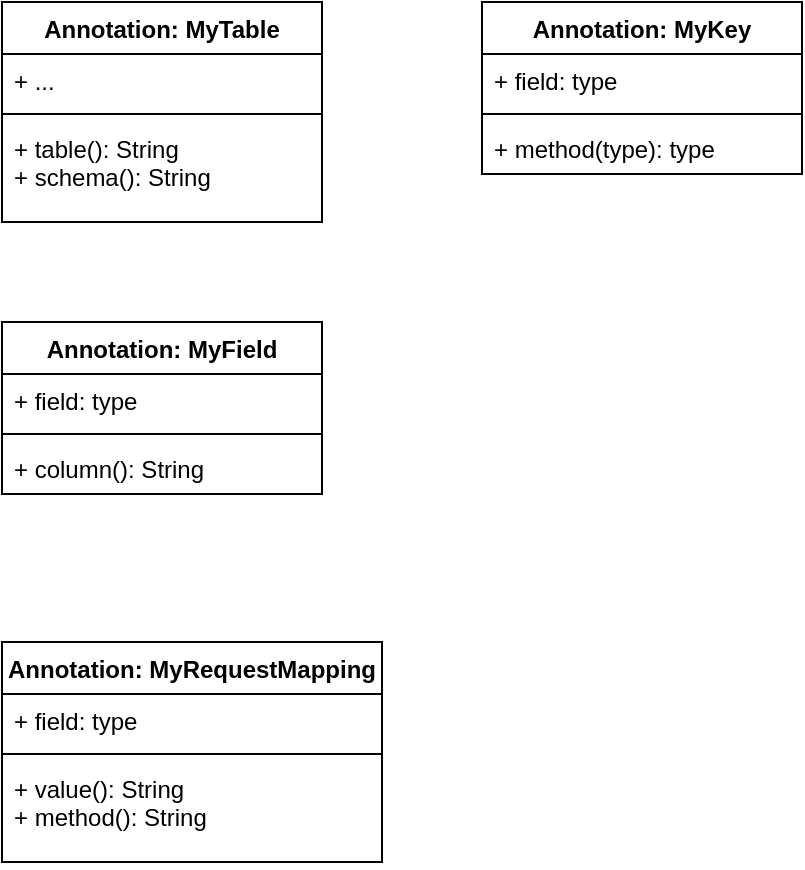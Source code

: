 <mxfile version="15.5.4" type="embed" pages="3"><diagram id="23iRSUPoRavnBvh4doch" name="list-annotation"><mxGraphModel dx="341" dy="586" grid="1" gridSize="10" guides="1" tooltips="1" connect="1" arrows="1" fold="1" page="1" pageScale="1" pageWidth="827" pageHeight="1169" math="0" shadow="0"><root><mxCell id="0"/><mxCell id="1" parent="0"/><mxCell id="3" value="Annotation: MyTable" style="swimlane;fontStyle=1;align=center;verticalAlign=top;childLayout=stackLayout;horizontal=1;startSize=26;horizontalStack=0;resizeParent=1;resizeParentMax=0;resizeLast=0;collapsible=1;marginBottom=0;" parent="1" vertex="1"><mxGeometry x="80" y="40" width="160" height="110" as="geometry"/></mxCell><mxCell id="4" value="+ ..." style="text;strokeColor=none;fillColor=none;align=left;verticalAlign=top;spacingLeft=4;spacingRight=4;overflow=hidden;rotatable=0;points=[[0,0.5],[1,0.5]];portConstraint=eastwest;" parent="3" vertex="1"><mxGeometry y="26" width="160" height="26" as="geometry"/></mxCell><mxCell id="5" value="" style="line;strokeWidth=1;fillColor=none;align=left;verticalAlign=middle;spacingTop=-1;spacingLeft=3;spacingRight=3;rotatable=0;labelPosition=right;points=[];portConstraint=eastwest;" parent="3" vertex="1"><mxGeometry y="52" width="160" height="8" as="geometry"/></mxCell><mxCell id="6" value="+ table(): String&#10;+ schema(): String" style="text;strokeColor=none;fillColor=none;align=left;verticalAlign=top;spacingLeft=4;spacingRight=4;overflow=hidden;rotatable=0;points=[[0,0.5],[1,0.5]];portConstraint=eastwest;" parent="3" vertex="1"><mxGeometry y="60" width="160" height="50" as="geometry"/></mxCell><mxCell id="7" value="Annotation: MyKey" style="swimlane;fontStyle=1;align=center;verticalAlign=top;childLayout=stackLayout;horizontal=1;startSize=26;horizontalStack=0;resizeParent=1;resizeParentMax=0;resizeLast=0;collapsible=1;marginBottom=0;" parent="1" vertex="1"><mxGeometry x="320" y="40" width="160" height="86" as="geometry"/></mxCell><mxCell id="8" value="+ field: type" style="text;strokeColor=none;fillColor=none;align=left;verticalAlign=top;spacingLeft=4;spacingRight=4;overflow=hidden;rotatable=0;points=[[0,0.5],[1,0.5]];portConstraint=eastwest;" parent="7" vertex="1"><mxGeometry y="26" width="160" height="26" as="geometry"/></mxCell><mxCell id="9" value="" style="line;strokeWidth=1;fillColor=none;align=left;verticalAlign=middle;spacingTop=-1;spacingLeft=3;spacingRight=3;rotatable=0;labelPosition=right;points=[];portConstraint=eastwest;" parent="7" vertex="1"><mxGeometry y="52" width="160" height="8" as="geometry"/></mxCell><mxCell id="10" value="+ method(type): type" style="text;strokeColor=none;fillColor=none;align=left;verticalAlign=top;spacingLeft=4;spacingRight=4;overflow=hidden;rotatable=0;points=[[0,0.5],[1,0.5]];portConstraint=eastwest;" parent="7" vertex="1"><mxGeometry y="60" width="160" height="26" as="geometry"/></mxCell><mxCell id="11" value="Annotation: MyField" style="swimlane;fontStyle=1;align=center;verticalAlign=top;childLayout=stackLayout;horizontal=1;startSize=26;horizontalStack=0;resizeParent=1;resizeParentMax=0;resizeLast=0;collapsible=1;marginBottom=0;" parent="1" vertex="1"><mxGeometry x="80" y="200" width="160" height="86" as="geometry"/></mxCell><mxCell id="12" value="+ field: type" style="text;strokeColor=none;fillColor=none;align=left;verticalAlign=top;spacingLeft=4;spacingRight=4;overflow=hidden;rotatable=0;points=[[0,0.5],[1,0.5]];portConstraint=eastwest;" parent="11" vertex="1"><mxGeometry y="26" width="160" height="26" as="geometry"/></mxCell><mxCell id="13" value="" style="line;strokeWidth=1;fillColor=none;align=left;verticalAlign=middle;spacingTop=-1;spacingLeft=3;spacingRight=3;rotatable=0;labelPosition=right;points=[];portConstraint=eastwest;" parent="11" vertex="1"><mxGeometry y="52" width="160" height="8" as="geometry"/></mxCell><mxCell id="14" value="+ column(): String" style="text;strokeColor=none;fillColor=none;align=left;verticalAlign=top;spacingLeft=4;spacingRight=4;overflow=hidden;rotatable=0;points=[[0,0.5],[1,0.5]];portConstraint=eastwest;" parent="11" vertex="1"><mxGeometry y="60" width="160" height="26" as="geometry"/></mxCell><mxCell id="15" value="Annotation: MyRequestMapping" style="swimlane;fontStyle=1;align=center;verticalAlign=top;childLayout=stackLayout;horizontal=1;startSize=26;horizontalStack=0;resizeParent=1;resizeParentMax=0;resizeLast=0;collapsible=1;marginBottom=0;" parent="1" vertex="1"><mxGeometry x="80" y="360" width="190" height="110" as="geometry"/></mxCell><mxCell id="16" value="+ field: type" style="text;strokeColor=none;fillColor=none;align=left;verticalAlign=top;spacingLeft=4;spacingRight=4;overflow=hidden;rotatable=0;points=[[0,0.5],[1,0.5]];portConstraint=eastwest;" parent="15" vertex="1"><mxGeometry y="26" width="190" height="26" as="geometry"/></mxCell><mxCell id="17" value="" style="line;strokeWidth=1;fillColor=none;align=left;verticalAlign=middle;spacingTop=-1;spacingLeft=3;spacingRight=3;rotatable=0;labelPosition=right;points=[];portConstraint=eastwest;" parent="15" vertex="1"><mxGeometry y="52" width="190" height="8" as="geometry"/></mxCell><mxCell id="18" value="+ value(): String&#10;+ method(): String&#10;" style="text;strokeColor=none;fillColor=none;align=left;verticalAlign=top;spacingLeft=4;spacingRight=4;overflow=hidden;rotatable=0;points=[[0,0.5],[1,0.5]];portConstraint=eastwest;" parent="15" vertex="1"><mxGeometry y="60" width="190" height="50" as="geometry"/></mxCell></root></mxGraphModel></diagram><diagram id="SvlwAp9D10DuS4Hi_EWh" name="Annotation-Reflection-Kết hợp"><mxGraphModel dx="341" dy="586" grid="1" gridSize="10" guides="1" tooltips="1" connect="1" arrows="1" fold="1" page="1" pageScale="1" pageWidth="850" pageHeight="1100" math="0" shadow="0"><root><mxCell id="yl0KC2l4xbnX8_8owUdL-0"/><mxCell id="yl0KC2l4xbnX8_8owUdL-1" parent="yl0KC2l4xbnX8_8owUdL-0"/><mxCell id="Vk_YFvT5wjE2USGVxsrU-0" style="rounded=0;orthogonalLoop=1;jettySize=auto;html=1;exitX=0.5;exitY=1;exitDx=0;exitDy=0;entryX=0.5;entryY=0;entryDx=0;entryDy=0;" edge="1" parent="yl0KC2l4xbnX8_8owUdL-1" source="yl0KC2l4xbnX8_8owUdL-2" target="yl0KC2l4xbnX8_8owUdL-4"><mxGeometry relative="1" as="geometry"/></mxCell><mxCell id="yl0KC2l4xbnX8_8owUdL-2" value="Java Annotation" style="rounded=1;whiteSpace=wrap;html=1;" parent="yl0KC2l4xbnX8_8owUdL-1" vertex="1"><mxGeometry x="40" y="40" width="120" height="60" as="geometry"/></mxCell><mxCell id="Vk_YFvT5wjE2USGVxsrU-1" style="edgeStyle=none;rounded=0;orthogonalLoop=1;jettySize=auto;html=1;entryX=0.5;entryY=0;entryDx=0;entryDy=0;exitX=0.5;exitY=1;exitDx=0;exitDy=0;" edge="1" parent="yl0KC2l4xbnX8_8owUdL-1" source="yl0KC2l4xbnX8_8owUdL-3" target="yl0KC2l4xbnX8_8owUdL-4"><mxGeometry relative="1" as="geometry"/></mxCell><mxCell id="yl0KC2l4xbnX8_8owUdL-3" value="Java Reflection" style="rounded=1;whiteSpace=wrap;html=1;" parent="yl0KC2l4xbnX8_8owUdL-1" vertex="1"><mxGeometry x="240" y="40" width="120" height="60" as="geometry"/></mxCell><mxCell id="yl0KC2l4xbnX8_8owUdL-4" value="Annotation + Reflection" style="rounded=1;whiteSpace=wrap;html=1;" parent="yl0KC2l4xbnX8_8owUdL-1" vertex="1"><mxGeometry x="140" y="200" width="120" height="60" as="geometry"/></mxCell><mxCell id="yl0KC2l4xbnX8_8owUdL-5" value="Java Reflection API" style="rounded=1;whiteSpace=wrap;html=1;" parent="yl0KC2l4xbnX8_8owUdL-1" vertex="1"><mxGeometry x="40" y="320" width="120" height="60" as="geometry"/></mxCell></root></mxGraphModel></diagram><diagram id="fI3L9W1GZ91DIZ4ath0Y" name="gpcode-reflection"><mxGraphModel dx="341" dy="586" grid="1" gridSize="10" guides="1" tooltips="1" connect="1" arrows="1" fold="1" page="1" pageScale="1" pageWidth="850" pageHeight="1100" math="0" shadow="0"><root><mxCell id="M-AYsR4GFlt3eZXXIXiD-0"/><mxCell id="M-AYsR4GFlt3eZXXIXiD-1" parent="M-AYsR4GFlt3eZXXIXiD-0"/><mxCell id="M-AYsR4GFlt3eZXXIXiD-2" value="Abstract: Animal" style="swimlane;fontStyle=1;align=center;verticalAlign=top;childLayout=stackLayout;horizontal=1;startSize=26;horizontalStack=0;resizeParent=1;resizeParentMax=0;resizeLast=0;collapsible=1;marginBottom=0;" vertex="1" parent="M-AYsR4GFlt3eZXXIXiD-1"><mxGeometry x="40" y="40" width="160" height="86" as="geometry"/></mxCell><mxCell id="M-AYsR4GFlt3eZXXIXiD-3" value="+ field: type" style="text;strokeColor=none;fillColor=none;align=left;verticalAlign=top;spacingLeft=4;spacingRight=4;overflow=hidden;rotatable=0;points=[[0,0.5],[1,0.5]];portConstraint=eastwest;" vertex="1" parent="M-AYsR4GFlt3eZXXIXiD-2"><mxGeometry y="26" width="160" height="26" as="geometry"/></mxCell><mxCell id="M-AYsR4GFlt3eZXXIXiD-4" value="" style="line;strokeWidth=1;fillColor=none;align=left;verticalAlign=middle;spacingTop=-1;spacingLeft=3;spacingRight=3;rotatable=0;labelPosition=right;points=[];portConstraint=eastwest;" vertex="1" parent="M-AYsR4GFlt3eZXXIXiD-2"><mxGeometry y="52" width="160" height="8" as="geometry"/></mxCell><mxCell id="M-AYsR4GFlt3eZXXIXiD-5" value="+ getLocation(): String" style="text;strokeColor=none;fillColor=none;align=left;verticalAlign=top;spacingLeft=4;spacingRight=4;overflow=hidden;rotatable=0;points=[[0,0.5],[1,0.5]];portConstraint=eastwest;" vertex="1" parent="M-AYsR4GFlt3eZXXIXiD-2"><mxGeometry y="60" width="160" height="26" as="geometry"/></mxCell><mxCell id="M-AYsR4GFlt3eZXXIXiD-6" value="Interface: Say" style="swimlane;fontStyle=1;align=center;verticalAlign=top;childLayout=stackLayout;horizontal=1;startSize=26;horizontalStack=0;resizeParent=1;resizeParentMax=0;resizeLast=0;collapsible=1;marginBottom=0;" vertex="1" parent="M-AYsR4GFlt3eZXXIXiD-1"><mxGeometry x="280" y="40" width="160" height="86" as="geometry"/></mxCell><mxCell id="M-AYsR4GFlt3eZXXIXiD-7" value="+ field: type" style="text;strokeColor=none;fillColor=none;align=left;verticalAlign=top;spacingLeft=4;spacingRight=4;overflow=hidden;rotatable=0;points=[[0,0.5],[1,0.5]];portConstraint=eastwest;" vertex="1" parent="M-AYsR4GFlt3eZXXIXiD-6"><mxGeometry y="26" width="160" height="26" as="geometry"/></mxCell><mxCell id="M-AYsR4GFlt3eZXXIXiD-8" value="" style="line;strokeWidth=1;fillColor=none;align=left;verticalAlign=middle;spacingTop=-1;spacingLeft=3;spacingRight=3;rotatable=0;labelPosition=right;points=[];portConstraint=eastwest;" vertex="1" parent="M-AYsR4GFlt3eZXXIXiD-6"><mxGeometry y="52" width="160" height="8" as="geometry"/></mxCell><mxCell id="M-AYsR4GFlt3eZXXIXiD-9" value="+ say(): String" style="text;strokeColor=none;fillColor=none;align=left;verticalAlign=top;spacingLeft=4;spacingRight=4;overflow=hidden;rotatable=0;points=[[0,0.5],[1,0.5]];portConstraint=eastwest;" vertex="1" parent="M-AYsR4GFlt3eZXXIXiD-6"><mxGeometry y="60" width="160" height="26" as="geometry"/></mxCell><mxCell id="M-AYsR4GFlt3eZXXIXiD-14" style="edgeStyle=none;rounded=0;orthogonalLoop=1;jettySize=auto;html=1;" edge="1" parent="M-AYsR4GFlt3eZXXIXiD-1" source="M-AYsR4GFlt3eZXXIXiD-10" target="M-AYsR4GFlt3eZXXIXiD-2"><mxGeometry relative="1" as="geometry"/></mxCell><mxCell id="M-AYsR4GFlt3eZXXIXiD-15" value="&amp;lt;&amp;lt;extend&amp;gt;&amp;gt;" style="edgeLabel;html=1;align=center;verticalAlign=middle;resizable=0;points=[];" vertex="1" connectable="0" parent="M-AYsR4GFlt3eZXXIXiD-14"><mxGeometry x="-0.208" relative="1" as="geometry"><mxPoint as="offset"/></mxGeometry></mxCell><mxCell id="M-AYsR4GFlt3eZXXIXiD-16" style="edgeStyle=none;rounded=0;orthogonalLoop=1;jettySize=auto;html=1;" edge="1" parent="M-AYsR4GFlt3eZXXIXiD-1" source="M-AYsR4GFlt3eZXXIXiD-10" target="M-AYsR4GFlt3eZXXIXiD-6"><mxGeometry relative="1" as="geometry"/></mxCell><mxCell id="M-AYsR4GFlt3eZXXIXiD-17" value="&amp;lt;&amp;lt;implement&amp;gt;&amp;gt;" style="edgeLabel;html=1;align=center;verticalAlign=middle;resizable=0;points=[];" vertex="1" connectable="0" parent="M-AYsR4GFlt3eZXXIXiD-16"><mxGeometry x="-0.26" relative="1" as="geometry"><mxPoint as="offset"/></mxGeometry></mxCell><mxCell id="M-AYsR4GFlt3eZXXIXiD-10" value="Class: Cat" style="swimlane;fontStyle=1;align=center;verticalAlign=top;childLayout=stackLayout;horizontal=1;startSize=26;horizontalStack=0;resizeParent=1;resizeParentMax=0;resizeLast=0;collapsible=1;marginBottom=0;" vertex="1" parent="M-AYsR4GFlt3eZXXIXiD-1"><mxGeometry x="40" y="280" width="160" height="280" as="geometry"/></mxCell><mxCell id="M-AYsR4GFlt3eZXXIXiD-11" value="+ SAY: String&#10;+ NUMBER_OF_LEGS: int&#10;- name: String&#10;- age: int&#10;" style="text;strokeColor=none;fillColor=none;align=left;verticalAlign=top;spacingLeft=4;spacingRight=4;overflow=hidden;rotatable=0;points=[[0,0.5],[1,0.5]];portConstraint=eastwest;" vertex="1" parent="M-AYsR4GFlt3eZXXIXiD-10"><mxGeometry y="26" width="160" height="64" as="geometry"/></mxCell><mxCell id="M-AYsR4GFlt3eZXXIXiD-12" value="" style="line;strokeWidth=1;fillColor=none;align=left;verticalAlign=middle;spacingTop=-1;spacingLeft=3;spacingRight=3;rotatable=0;labelPosition=right;points=[];portConstraint=eastwest;" vertex="1" parent="M-AYsR4GFlt3eZXXIXiD-10"><mxGeometry y="90" width="160" height="8" as="geometry"/></mxCell><mxCell id="M-AYsR4GFlt3eZXXIXiD-13" value="+ SAY(): String - Override&#10;+ getter/setter&#10;+ " style="text;strokeColor=none;fillColor=none;align=left;verticalAlign=top;spacingLeft=4;spacingRight=4;overflow=hidden;rotatable=0;points=[[0,0.5],[1,0.5]];portConstraint=eastwest;" vertex="1" parent="M-AYsR4GFlt3eZXXIXiD-10"><mxGeometry y="98" width="160" height="182" as="geometry"/></mxCell><mxCell id="M-AYsR4GFlt3eZXXIXiD-18" value="&lt;div style=&quot;text-align: left&quot;&gt;&lt;span&gt;Các thông tin Reflection từ class&lt;/span&gt;&lt;/div&gt;&lt;div style=&quot;text-align: left&quot;&gt;&lt;span&gt;Class Name&lt;/span&gt;&lt;/div&gt;&lt;div style=&quot;text-align: left&quot;&gt;&lt;span&gt;Class Modifiers(public, private, synchronized...)&lt;/span&gt;&lt;/div&gt;&lt;div style=&quot;text-align: left&quot;&gt;&lt;span&gt;Package Info&lt;/span&gt;&lt;/div&gt;&lt;div style=&quot;text-align: left&quot;&gt;&lt;span&gt;Super class&lt;/span&gt;&lt;/div&gt;&lt;div style=&quot;text-align: left&quot;&gt;&lt;span&gt;Implemented Interfaces&lt;/span&gt;&lt;/div&gt;&lt;div style=&quot;text-align: left&quot;&gt;&lt;span&gt;Constructors&lt;/span&gt;&lt;/div&gt;&lt;div style=&quot;text-align: left&quot;&gt;&lt;span&gt;Methods&lt;/span&gt;&lt;/div&gt;&lt;div style=&quot;text-align: left&quot;&gt;&lt;span&gt;Fields&lt;/span&gt;&lt;/div&gt;&lt;div style=&quot;text-align: left&quot;&gt;&lt;span&gt;Annotation&lt;/span&gt;&lt;/div&gt;&lt;div style=&quot;text-align: left&quot;&gt;&lt;span&gt;....&lt;/span&gt;&lt;/div&gt;" style="rounded=0;whiteSpace=wrap;html=1;" vertex="1" parent="M-AYsR4GFlt3eZXXIXiD-1"><mxGeometry x="440" y="200" width="200" height="200" as="geometry"/></mxCell></root></mxGraphModel></diagram></mxfile>